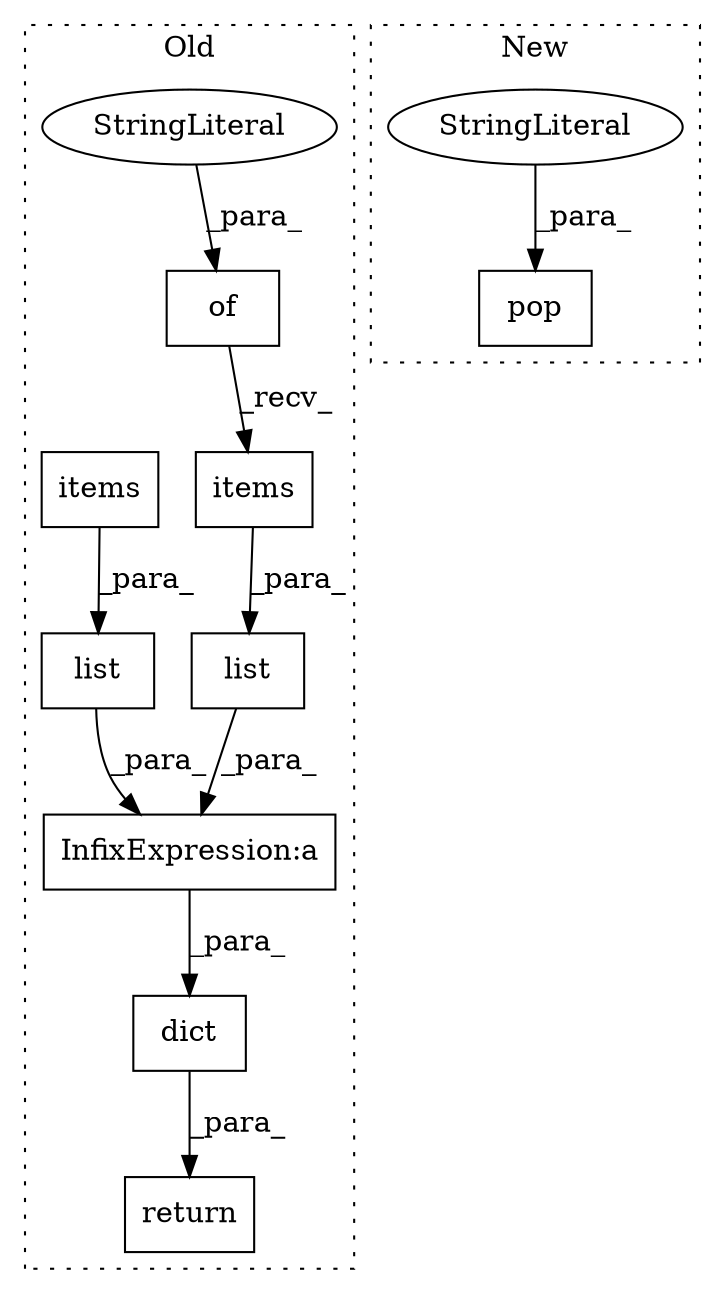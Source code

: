 digraph G {
subgraph cluster0 {
1 [label="list" a="32" s="40788,40812" l="5,1" shape="box"];
4 [label="InfixExpression:a" a="27" s="40813" l="3" shape="box"];
5 [label="of" a="32" s="40689,40716" l="3,1" shape="box"];
6 [label="list" a="32" s="40816,40835" l="5,1" shape="box"];
7 [label="dict" a="32" s="40783,40836" l="5,1" shape="box"];
8 [label="items" a="32" s="40828" l="7" shape="box"];
9 [label="StringLiteral" a="45" s="40692" l="10" shape="ellipse"];
10 [label="items" a="32" s="40805" l="7" shape="box"];
11 [label="return" a="41" s="40776" l="7" shape="box"];
label = "Old";
style="dotted";
}
subgraph cluster1 {
2 [label="pop" a="32" s="42489,42506" l="4,1" shape="box"];
3 [label="StringLiteral" a="45" s="42493" l="13" shape="ellipse"];
label = "New";
style="dotted";
}
1 -> 4 [label="_para_"];
3 -> 2 [label="_para_"];
4 -> 7 [label="_para_"];
5 -> 8 [label="_recv_"];
6 -> 4 [label="_para_"];
7 -> 11 [label="_para_"];
8 -> 6 [label="_para_"];
9 -> 5 [label="_para_"];
10 -> 1 [label="_para_"];
}